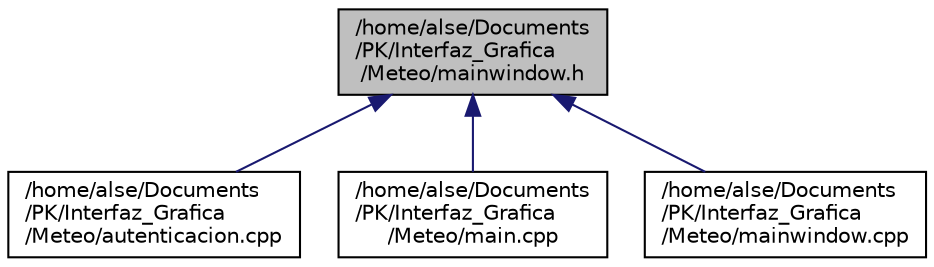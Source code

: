 digraph "/home/alse/Documents/PK/Interfaz_Grafica/Meteo/mainwindow.h"
{
  edge [fontname="Helvetica",fontsize="10",labelfontname="Helvetica",labelfontsize="10"];
  node [fontname="Helvetica",fontsize="10",shape=record];
  Node9 [label="/home/alse/Documents\l/PK/Interfaz_Grafica\l/Meteo/mainwindow.h",height=0.2,width=0.4,color="black", fillcolor="grey75", style="filled", fontcolor="black"];
  Node9 -> Node10 [dir="back",color="midnightblue",fontsize="10",style="solid",fontname="Helvetica"];
  Node10 [label="/home/alse/Documents\l/PK/Interfaz_Grafica\l/Meteo/autenticacion.cpp",height=0.2,width=0.4,color="black", fillcolor="white", style="filled",URL="$autenticacion_8cpp.html"];
  Node9 -> Node11 [dir="back",color="midnightblue",fontsize="10",style="solid",fontname="Helvetica"];
  Node11 [label="/home/alse/Documents\l/PK/Interfaz_Grafica\l/Meteo/main.cpp",height=0.2,width=0.4,color="black", fillcolor="white", style="filled",URL="$main_8cpp.html"];
  Node9 -> Node12 [dir="back",color="midnightblue",fontsize="10",style="solid",fontname="Helvetica"];
  Node12 [label="/home/alse/Documents\l/PK/Interfaz_Grafica\l/Meteo/mainwindow.cpp",height=0.2,width=0.4,color="black", fillcolor="white", style="filled",URL="$mainwindow_8cpp.html"];
}
